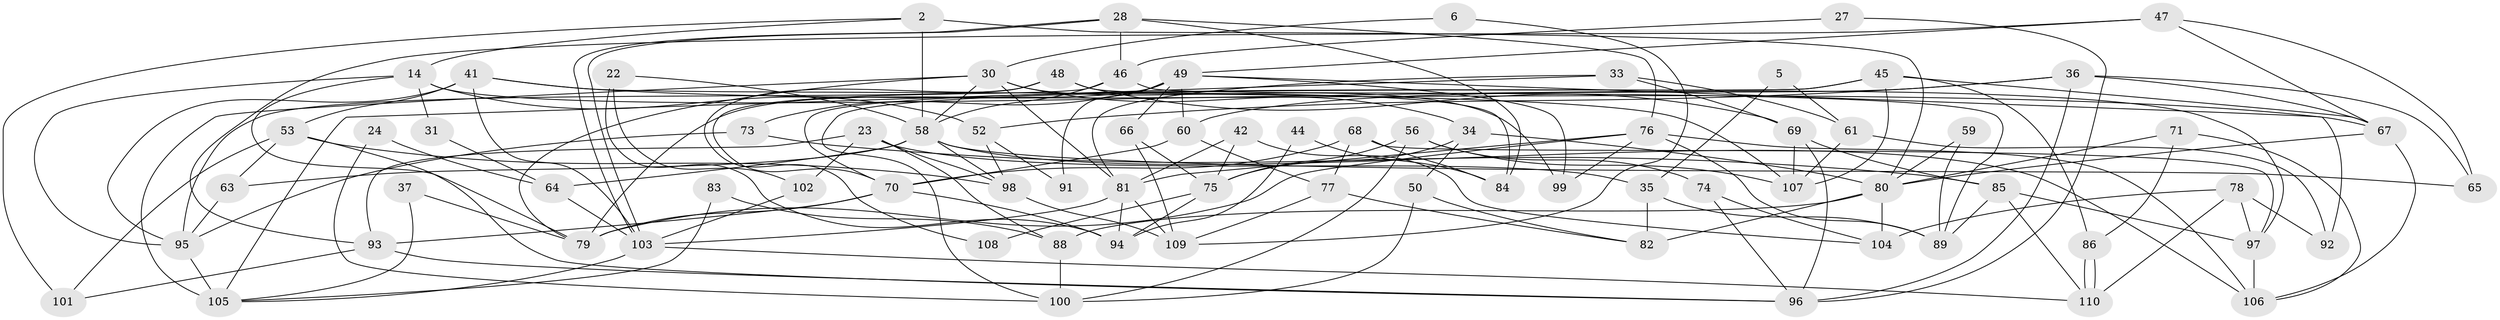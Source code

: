 // original degree distribution, {4: 0.2727272727272727, 5: 0.24545454545454545, 3: 0.24545454545454545, 2: 0.12727272727272726, 6: 0.07272727272727272, 7: 0.03636363636363636}
// Generated by graph-tools (version 1.1) at 2025/55/03/04/25 21:55:09]
// undirected, 77 vertices, 167 edges
graph export_dot {
graph [start="1"]
  node [color=gray90,style=filled];
  2;
  5;
  6;
  14 [super="+7"];
  22;
  23;
  24;
  27;
  28;
  30 [super="+26+9"];
  31;
  33;
  34;
  35 [super="+4"];
  36;
  37;
  41;
  42 [super="+10"];
  44;
  45 [super="+8"];
  46 [super="+1"];
  47;
  48;
  49 [super="+39"];
  50;
  52;
  53;
  56;
  58 [super="+29+13"];
  59;
  60 [super="+16"];
  61;
  63;
  64;
  65 [super="+21"];
  66;
  67 [super="+18"];
  68;
  69;
  70 [super="+43"];
  71;
  73;
  74;
  75;
  76 [super="+54"];
  77;
  78;
  79;
  80 [super="+51+62"];
  81 [super="+57"];
  82;
  83;
  84;
  85;
  86;
  88 [super="+40"];
  89 [super="+55"];
  91;
  92;
  93;
  94 [super="+90"];
  95 [super="+87"];
  96;
  97 [super="+17"];
  98;
  99 [super="+12"];
  100 [super="+15"];
  101;
  102;
  103 [super="+32"];
  104;
  105 [super="+38"];
  106;
  107;
  108;
  109;
  110;
  2 -- 58 [weight=2];
  2 -- 101;
  2 -- 14;
  2 -- 80;
  5 -- 61;
  5 -- 35;
  6 -- 109;
  6 -- 30;
  14 -- 31 [weight=2];
  14 -- 79;
  14 -- 95 [weight=2];
  14 -- 52;
  14 -- 97;
  22 -- 102;
  22 -- 94;
  22 -- 58;
  23 -- 98;
  23 -- 93;
  23 -- 102;
  23 -- 88;
  23 -- 35;
  24 -- 100;
  24 -- 64;
  27 -- 96;
  27 -- 46;
  28 -- 103;
  28 -- 103;
  28 -- 76;
  28 -- 84;
  28 -- 46;
  30 -- 79;
  30 -- 105 [weight=2];
  30 -- 58 [weight=2];
  30 -- 99;
  30 -- 81 [weight=2];
  30 -- 34;
  31 -- 64;
  33 -- 69;
  33 -- 61;
  33 -- 81;
  33 -- 105;
  34 -- 75;
  34 -- 50;
  34 -- 80;
  35 -- 89;
  35 -- 82;
  36 -- 96;
  36 -- 52;
  36 -- 67;
  36 -- 60;
  36 -- 65;
  37 -- 79;
  37 -- 105;
  41 -- 53;
  41 -- 103;
  41 -- 107;
  41 -- 95;
  41 -- 67;
  42 -- 75;
  42 -- 81;
  42 -- 104;
  44 -- 84;
  44 -- 94;
  45 -- 107;
  45 -- 86;
  45 -- 70;
  45 -- 100;
  45 -- 67;
  46 -- 89;
  46 -- 70;
  46 -- 58;
  47 -- 93;
  47 -- 49;
  47 -- 65;
  47 -- 67;
  48 -- 84;
  48 -- 69;
  48 -- 108;
  48 -- 95;
  49 -- 73;
  49 -- 92;
  49 -- 66;
  49 -- 99;
  49 -- 91;
  49 -- 60;
  49 -- 79;
  50 -- 82;
  50 -- 100;
  52 -- 98;
  52 -- 91;
  53 -- 96;
  53 -- 98;
  53 -- 63;
  53 -- 101;
  56 -- 74;
  56 -- 75;
  56 -- 107;
  56 -- 100;
  58 -- 64 [weight=2];
  58 -- 98;
  58 -- 65;
  58 -- 106;
  58 -- 63;
  59 -- 89 [weight=2];
  59 -- 80;
  60 -- 77;
  60 -- 70;
  61 -- 107;
  61 -- 92;
  63 -- 95;
  64 -- 103;
  66 -- 75;
  66 -- 109;
  67 -- 106;
  67 -- 80;
  68 -- 70;
  68 -- 77;
  68 -- 84;
  68 -- 97;
  69 -- 107;
  69 -- 85;
  69 -- 96;
  70 -- 94 [weight=4];
  70 -- 93;
  70 -- 79;
  71 -- 86;
  71 -- 106;
  71 -- 80;
  73 -- 95;
  73 -- 85;
  74 -- 96;
  74 -- 104;
  75 -- 94;
  75 -- 108;
  76 -- 106;
  76 -- 79 [weight=2];
  76 -- 89;
  76 -- 99;
  76 -- 81;
  77 -- 109;
  77 -- 82;
  78 -- 110;
  78 -- 92;
  78 -- 97;
  78 -- 104;
  80 -- 82 [weight=2];
  80 -- 88 [weight=3];
  80 -- 104;
  81 -- 103 [weight=2];
  81 -- 94 [weight=3];
  81 -- 109;
  83 -- 88;
  83 -- 105;
  85 -- 89;
  85 -- 110;
  85 -- 97;
  86 -- 110;
  86 -- 110;
  88 -- 100;
  93 -- 101;
  93 -- 96;
  95 -- 105 [weight=2];
  97 -- 106;
  98 -- 109;
  102 -- 103;
  103 -- 105;
  103 -- 110;
}
